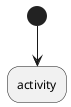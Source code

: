 {
  "sha1": "ffc2zu72gydm3a4ce8zg4k94ifxkbch",
  "insertion": {
    "when": "2024-06-01T09:03:06.081Z",
    "user": "plantuml@gmail.com"
  }
}
@startuml
hide footbox
(*) --> activity
@enduml
